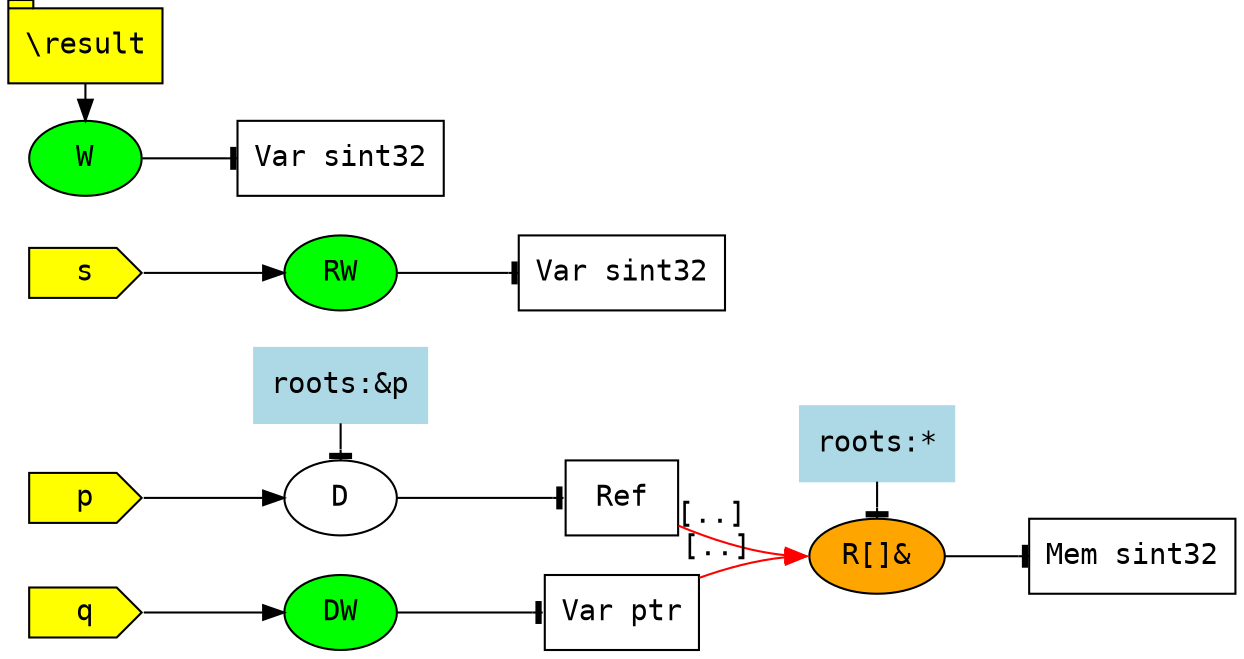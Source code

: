 digraph "job" {
  rankdir="LR" ;
  node [ fontname="monospace" ];
  edge [ fontname="monospace" ];
  V000 [ label="p", shape="cds", style="filled", fillcolor="yellow" ];
  V000:e -> A000 ;
  V001 [ label="s", shape="cds", style="filled", fillcolor="yellow" ];
  V001:e -> A001 ;
  V002 [ label="q", shape="cds", style="filled", fillcolor="yellow" ];
  V002:e -> A002 ;
  A000 [ label="D", shape="oval" ];
  _003 [ label="roots:&p", style="filled", color="lightblue", shape="box" ];
  { rank=same; A000; _003; }
  _003 -> A000 [ arrowhead="tee" ];
  _004 [ shape="record", label="<_p1> Ref" ];
  _004:_p1 -> A003:w [ taillabel="[..]", labeldistance="1.7",
    labelangle="+40", color="red"
  ];
  A000 -> _004:w [ arrowhead="tee" ];
  A001 [ label="RW", shape="oval", fillcolor="green", style="filled" ];
  _005 [ shape="record", label="Var sint32" ];
  A001 -> _005:w [ arrowhead="tee" ];
  A002 [ label="DW", shape="oval", fillcolor="green", style="filled" ];
  _006 [ shape="record", label="<_p1> Var ptr" ];
  _006:_p1 -> A003:w [ taillabel="[..]", labeldistance="1.7",
    labelangle="+40", color="red"
  ];
  A002 -> _006:w [ arrowhead="tee" ];
  A003 [ label="R[]&", shape="oval", fillcolor="orange", style="filled" ];
  _007 [ label="roots:*", style="filled", color="lightblue", shape="box" ];
  { rank=same; A003; _007; }
  _007 -> A003 [ arrowhead="tee" ];
  _008 [ shape="record", label="Mem sint32" ];
  A003 -> _008:w [ arrowhead="tee" ];
  R009 [ label="\\result", shape="tab", style="filled", fillcolor="yellow" ];
  { rank=same; R009; A004; }
  R009 -> A004 ;
  A004 [ label="W", shape="oval", fillcolor="green", style="filled" ];
  _010 [ shape="record", label="Var sint32" ];
  A004 -> _010:w [ arrowhead="tee" ];
}
